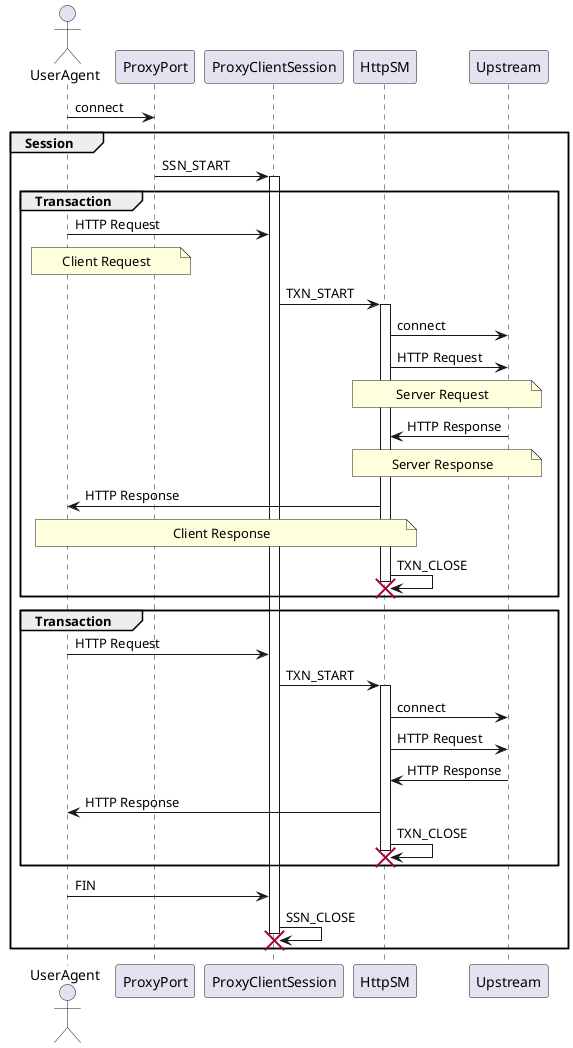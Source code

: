 @startuml

actor UserAgent

UserAgent -> ProxyPort : connect
group Session
ProxyPort -> ProxyClientSession : SSN_START
activate ProxyClientSession
group Transaction
UserAgent -> ProxyClientSession : HTTP Request
note over UserAgent, ProxyPort : Client Request
ProxyClientSession -> HttpSM : TXN_START
activate HttpSM
HttpSM -> Upstream : connect
HttpSM -> Upstream : HTTP Request
note over HttpSM, Upstream : Server Request
Upstream -> HttpSM : HTTP Response
note over Upstream, HttpSM : Server Response
HttpSM -> UserAgent : HTTP Response
note over HttpSM, UserAgent : Client Response
HttpSM -> HttpSM : TXN_CLOSE
destroy HttpSM
end

group Transaction
UserAgent -> ProxyClientSession : HTTP Request
ProxyClientSession -> HttpSM : TXN_START
activate HttpSM
HttpSM -> Upstream : connect
HttpSM -> Upstream : HTTP Request
Upstream -> HttpSM : HTTP Response
HttpSM -> UserAgent : HTTP Response
HttpSM -> HttpSM : TXN_CLOSE
destroy HttpSM
end

UserAgent -> ProxyClientSession : FIN
ProxyClientSession -> ProxyClientSession : SSN_CLOSE
destroy ProxyClientSession
end

@enduml
